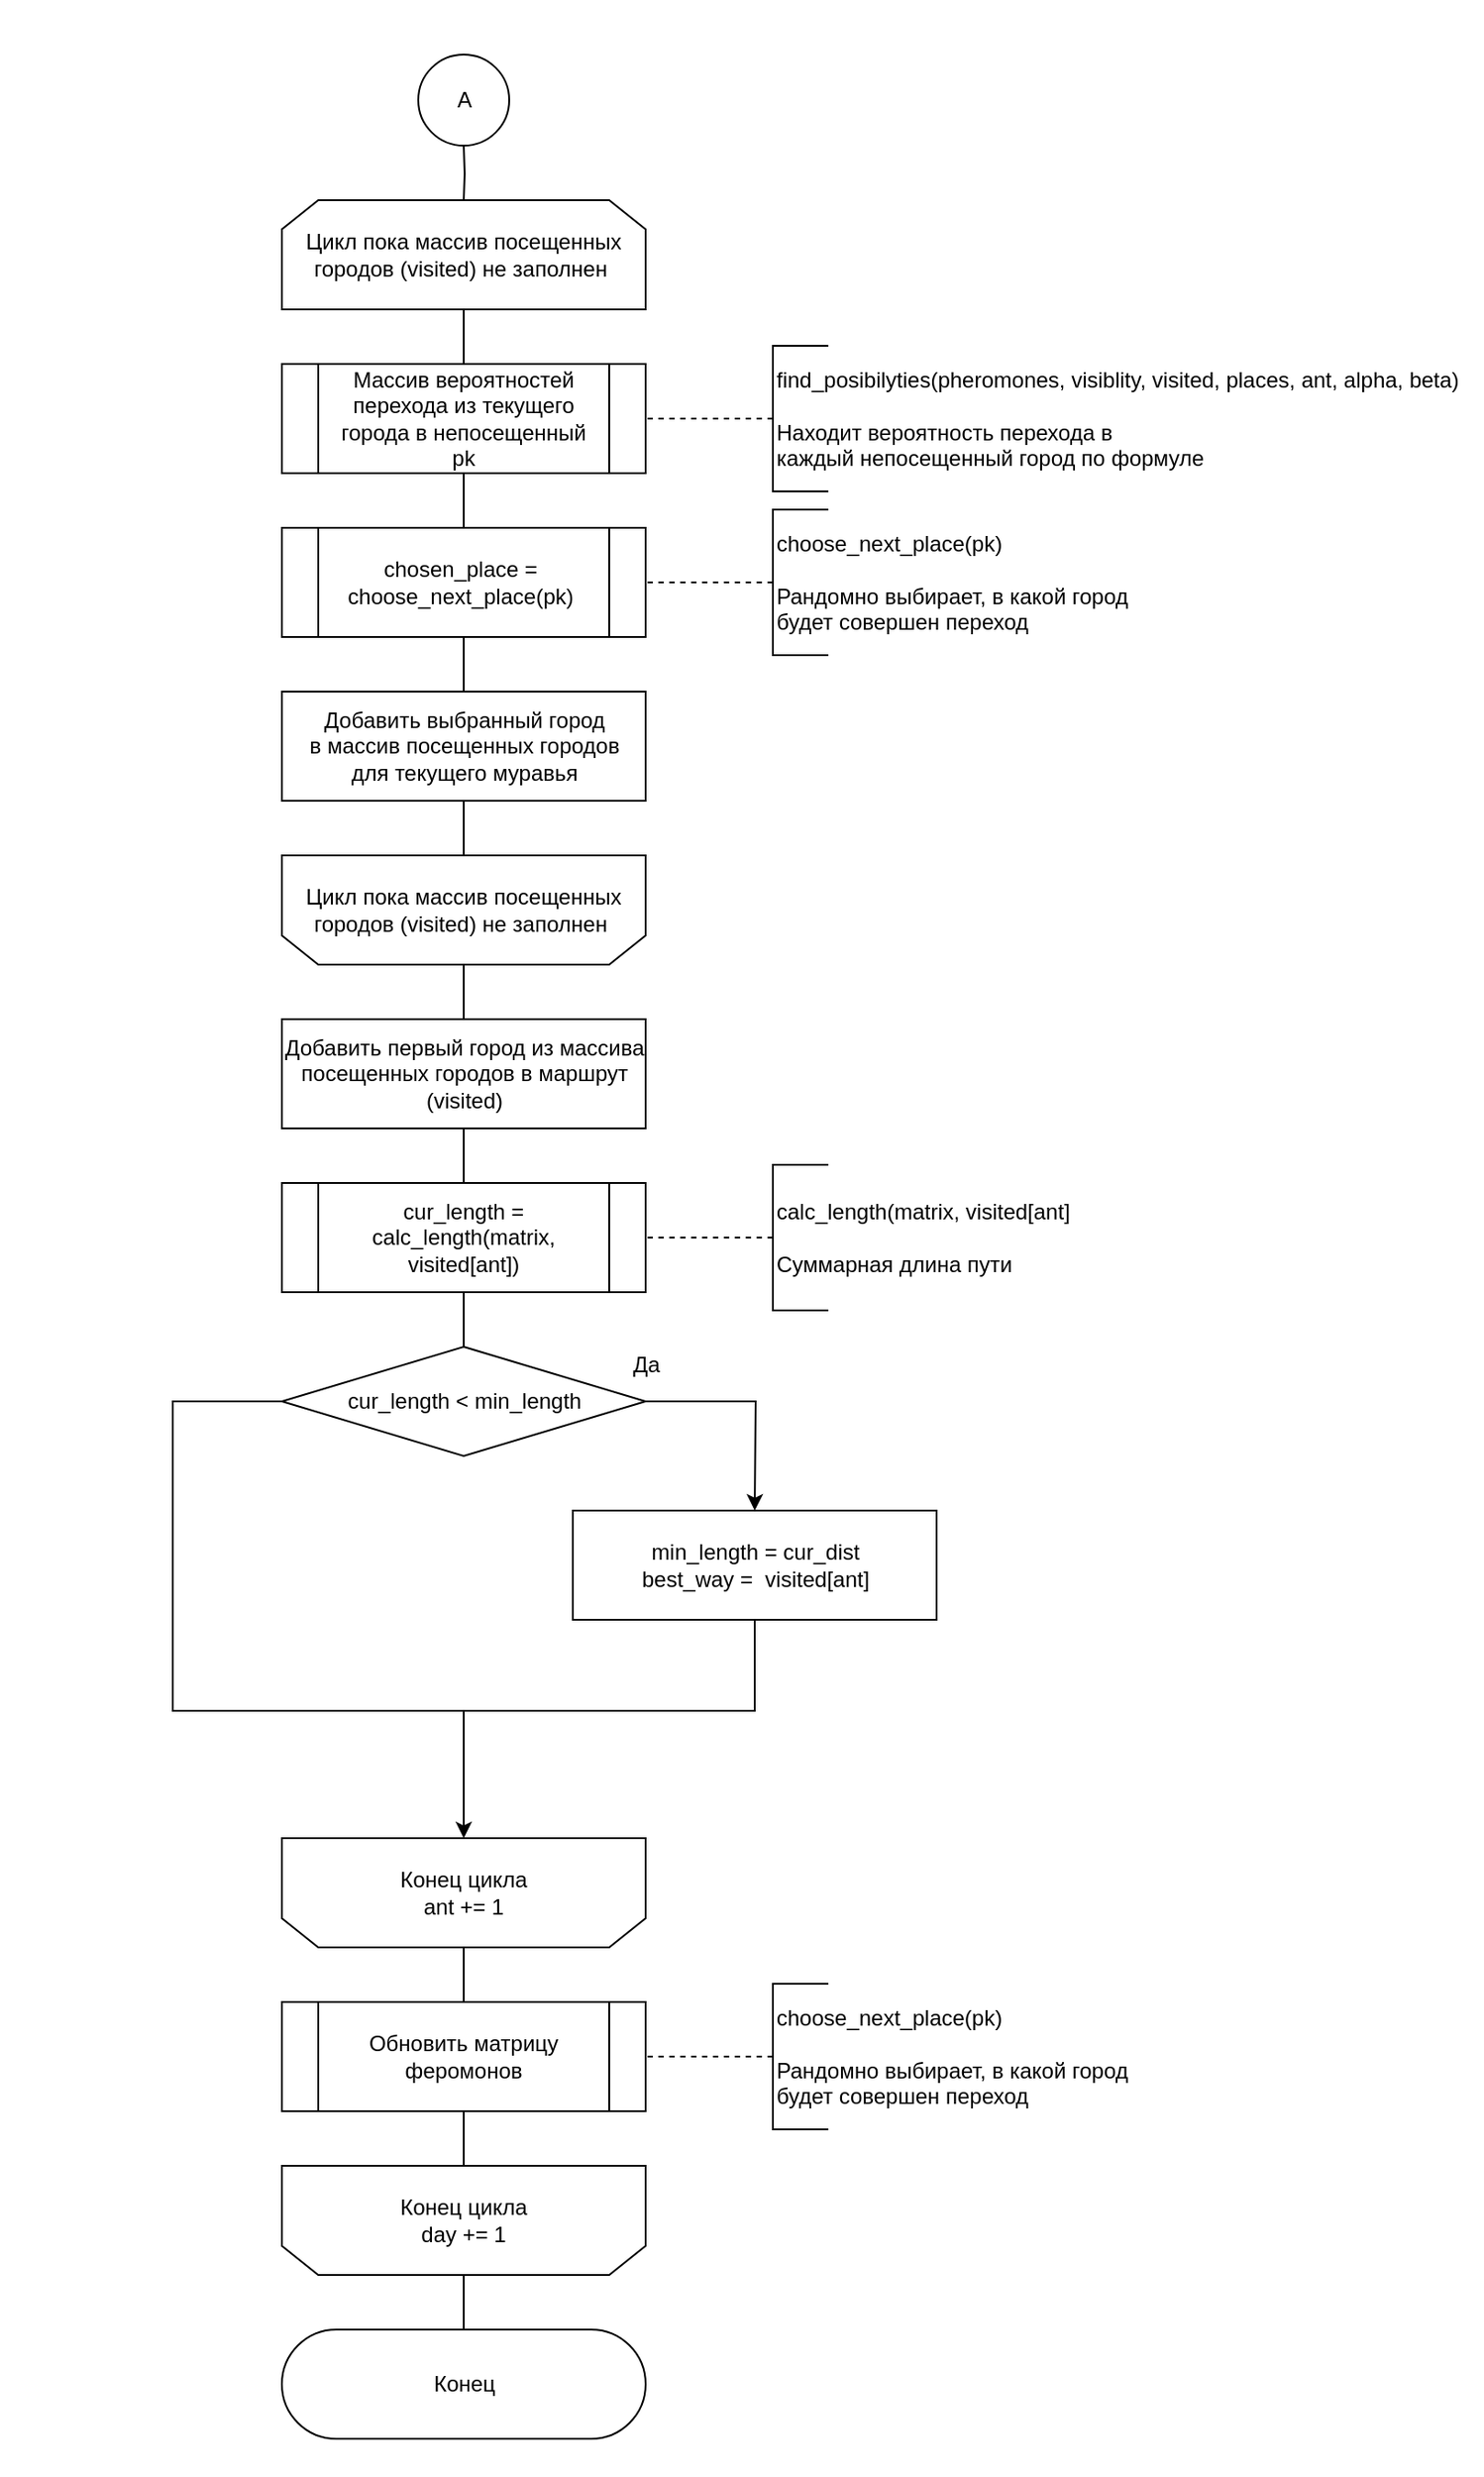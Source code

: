 <mxfile>
    <diagram id="QM2p47kPDZQZnexqTIiv" name="Страница 1">
        <mxGraphModel dx="2828" dy="2016" grid="0" gridSize="10" guides="1" tooltips="1" connect="1" arrows="1" fold="1" page="1" pageScale="1" pageWidth="1654" pageHeight="2336" math="0" shadow="0">
            <root>
                <mxCell id="0"/>
                <mxCell id="1" parent="0"/>
                <mxCell id="190" style="edgeStyle=orthogonalEdgeStyle;rounded=0;html=1;exitX=0.5;exitY=1;exitDx=0;exitDy=0;entryX=0.5;entryY=0;entryDx=0;entryDy=0;endArrow=none;endFill=0;" parent="1" target="189" edge="1">
                    <mxGeometry relative="1" as="geometry">
                        <mxPoint x="960" y="990" as="sourcePoint"/>
                    </mxGeometry>
                </mxCell>
                <mxCell id="191" style="edgeStyle=orthogonalEdgeStyle;rounded=0;html=1;exitX=0.5;exitY=1;exitDx=0;exitDy=0;endArrow=none;endFill=0;" parent="1" source="189" edge="1">
                    <mxGeometry relative="1" as="geometry">
                        <mxPoint x="960" y="1110" as="targetPoint"/>
                    </mxGeometry>
                </mxCell>
                <mxCell id="189" value="Цикл пока массив посещенных городов (visited) не заполнен&amp;nbsp;" style="shape=loopLimit;whiteSpace=wrap;html=1;direction=east" parent="1" vertex="1">
                    <mxGeometry x="860" y="1020" width="200" height="60" as="geometry"/>
                </mxCell>
                <mxCell id="200" style="edgeStyle=orthogonalEdgeStyle;html=1;exitX=0.5;exitY=1;exitDx=0;exitDy=0;entryX=0.5;entryY=0;entryDx=0;entryDy=0;rounded=0;endArrow=none;endFill=0;" parent="1" source="192" target="197" edge="1">
                    <mxGeometry relative="1" as="geometry"/>
                </mxCell>
                <mxCell id="192" value="Массив вероятностей перехода из текущего города в непосещенный&lt;br&gt;pk" style="shape=process;whiteSpace=wrap;html=1;backgroundOutline=1;" parent="1" vertex="1">
                    <mxGeometry x="860" y="1110" width="200" height="60" as="geometry"/>
                </mxCell>
                <mxCell id="195" value="find_posibilyties(pheromones, visiblity, visited, places, ant, alpha, beta)&lt;br&gt;&lt;br&gt;Находит вероятность перехода в &lt;br&gt;каждый непосещенный город по формуле" style="html=1;dashed=0;whitespace=wrap;shape=partialRectangle;right=0;align=left;" parent="1" vertex="1">
                    <mxGeometry x="1130" y="1100" width="30" height="80" as="geometry"/>
                </mxCell>
                <mxCell id="196" value="" style="edgeStyle=orthogonalEdgeStyle;rounded=0;orthogonalLoop=1;jettySize=auto;html=1;endArrow=none;endFill=0;dashed=1;entryX=1;entryY=0.5;entryDx=0;entryDy=0;" parent="1" source="195" target="192" edge="1">
                    <mxGeometry relative="1" as="geometry">
                        <mxPoint x="1070" y="1140" as="targetPoint"/>
                    </mxGeometry>
                </mxCell>
                <mxCell id="201" style="edgeStyle=orthogonalEdgeStyle;rounded=0;html=1;exitX=0.5;exitY=1;exitDx=0;exitDy=0;entryX=0.5;entryY=0;entryDx=0;entryDy=0;endArrow=none;endFill=0;" parent="1" source="197" target="198" edge="1">
                    <mxGeometry relative="1" as="geometry"/>
                </mxCell>
                <mxCell id="197" value="chosen_place =&amp;nbsp;&lt;br&gt;&lt;span style=&quot;text-align: left&quot;&gt;choose_next_place(pk)&lt;/span&gt;&amp;nbsp;" style="shape=process;whiteSpace=wrap;html=1;backgroundOutline=1;" parent="1" vertex="1">
                    <mxGeometry x="860" y="1200" width="200" height="60" as="geometry"/>
                </mxCell>
                <mxCell id="202" style="edgeStyle=orthogonalEdgeStyle;rounded=0;html=1;exitX=0.5;exitY=1;exitDx=0;exitDy=0;entryX=0.5;entryY=1;entryDx=0;entryDy=0;endArrow=none;endFill=0;" parent="1" source="198" target="199" edge="1">
                    <mxGeometry relative="1" as="geometry"/>
                </mxCell>
                <mxCell id="198" value="Добавить выбранный город&lt;br&gt;в массив посещенных городов&lt;br&gt;для текущего муравья" style="html=1;dashed=0;whitespace=wrap;" parent="1" vertex="1">
                    <mxGeometry x="860" y="1290" width="200" height="60" as="geometry"/>
                </mxCell>
                <mxCell id="219" style="edgeStyle=orthogonalEdgeStyle;rounded=0;html=1;exitX=0.5;exitY=0;exitDx=0;exitDy=0;entryX=0.5;entryY=0;entryDx=0;entryDy=0;endArrow=none;endFill=0;" parent="1" source="199" target="206" edge="1">
                    <mxGeometry relative="1" as="geometry"/>
                </mxCell>
                <mxCell id="199" value="Цикл пока массив посещенных городов (visited) не заполнен&amp;nbsp;" style="shape=loopLimit;whiteSpace=wrap;html=1;strokeWidth=1;direction=west;" parent="1" vertex="1">
                    <mxGeometry x="860" y="1380" width="200" height="60" as="geometry"/>
                </mxCell>
                <mxCell id="204" value="choose_next_place(pk)&lt;br&gt;&lt;br&gt;Рандомно выбирает, в какой город&lt;br&gt;будет совершен переход" style="html=1;dashed=0;whitespace=wrap;shape=partialRectangle;right=0;align=left;" parent="1" vertex="1">
                    <mxGeometry x="1130" y="1190" width="30" height="80" as="geometry"/>
                </mxCell>
                <mxCell id="205" value="" style="edgeStyle=orthogonalEdgeStyle;rounded=0;orthogonalLoop=1;jettySize=auto;html=1;endArrow=none;endFill=0;dashed=1;entryX=1;entryY=0.5;entryDx=0;entryDy=0;" parent="1" source="204" target="197" edge="1">
                    <mxGeometry relative="1" as="geometry">
                        <mxPoint x="1070" y="1230" as="targetPoint"/>
                    </mxGeometry>
                </mxCell>
                <mxCell id="218" style="edgeStyle=orthogonalEdgeStyle;rounded=0;html=1;exitX=0.5;exitY=1;exitDx=0;exitDy=0;entryX=0.5;entryY=0;entryDx=0;entryDy=0;endArrow=none;endFill=0;" parent="1" source="206" target="207" edge="1">
                    <mxGeometry relative="1" as="geometry"/>
                </mxCell>
                <mxCell id="206" value="Добавить первый город из массива&lt;br&gt;посещенных городов в маршрут&lt;br&gt;(visited)" style="html=1;dashed=0;whitespace=wrap;" parent="1" vertex="1">
                    <mxGeometry x="860" y="1470" width="200" height="60" as="geometry"/>
                </mxCell>
                <mxCell id="217" style="edgeStyle=orthogonalEdgeStyle;rounded=0;html=1;exitX=0.5;exitY=1;exitDx=0;exitDy=0;entryX=0.5;entryY=0;entryDx=0;entryDy=0;endArrow=none;endFill=0;" parent="1" source="207" target="213" edge="1">
                    <mxGeometry relative="1" as="geometry"/>
                </mxCell>
                <mxCell id="207" value="cur_length = calc_length(matrix, visited[ant])" style="shape=process;whiteSpace=wrap;html=1;backgroundOutline=1;" parent="1" vertex="1">
                    <mxGeometry x="860" y="1560" width="200" height="60" as="geometry"/>
                </mxCell>
                <mxCell id="223" style="edgeStyle=orthogonalEdgeStyle;rounded=0;html=1;exitX=0.5;exitY=0;exitDx=0;exitDy=0;entryX=0.5;entryY=0;entryDx=0;entryDy=0;endArrow=none;endFill=0;" parent="1" source="208" target="220" edge="1">
                    <mxGeometry relative="1" as="geometry"/>
                </mxCell>
                <mxCell id="208" value="Конец цикла&lt;br&gt;ant += 1" style="shape=loopLimit;whiteSpace=wrap;html=1;strokeWidth=1;direction=west;" parent="1" vertex="1">
                    <mxGeometry x="860" y="1920" width="200" height="60" as="geometry"/>
                </mxCell>
                <mxCell id="210" value="Конец" style="html=1;dashed=0;whitespace=wrap;shape=mxgraph.dfd.start" parent="1" vertex="1">
                    <mxGeometry x="860" y="2190" width="200" height="60" as="geometry"/>
                </mxCell>
                <mxCell id="211" style="edgeStyle=orthogonalEdgeStyle;rounded=0;orthogonalLoop=1;jettySize=auto;html=1;exitX=1;exitY=0.5;exitDx=0;exitDy=0;endArrow=classic;endFill=1;" parent="1" source="213" edge="1">
                    <mxGeometry relative="1" as="geometry">
                        <mxPoint x="1120" y="1740" as="targetPoint"/>
                    </mxGeometry>
                </mxCell>
                <mxCell id="212" style="edgeStyle=orthogonalEdgeStyle;html=1;exitX=0;exitY=0.5;exitDx=0;exitDy=0;endArrow=none;endFill=0;rounded=0;" parent="1" source="213" edge="1">
                    <mxGeometry relative="1" as="geometry">
                        <mxPoint x="960" y="1850" as="targetPoint"/>
                        <Array as="points">
                            <mxPoint x="800" y="1680"/>
                            <mxPoint x="800" y="1850"/>
                            <mxPoint x="960" y="1850"/>
                        </Array>
                    </mxGeometry>
                </mxCell>
                <mxCell id="213" value="cur_length &amp;lt; min_length" style="shape=rhombus;html=1;dashed=0;whitespace=wrap;perimeter=rhombusPerimeter;" parent="1" vertex="1">
                    <mxGeometry x="860" y="1650" width="200" height="60" as="geometry"/>
                </mxCell>
                <mxCell id="214" value="Да" style="text;html=1;align=center;verticalAlign=middle;resizable=0;points=[];autosize=1;strokeColor=none;" parent="1" vertex="1">
                    <mxGeometry x="1045" y="1650" width="30" height="20" as="geometry"/>
                </mxCell>
                <mxCell id="215" style="edgeStyle=orthogonalEdgeStyle;rounded=0;html=1;exitX=0.5;exitY=1;exitDx=0;exitDy=0;endArrow=classic;endFill=1;entryX=0.5;entryY=1;entryDx=0;entryDy=0;" parent="1" source="216" target="208" edge="1">
                    <mxGeometry relative="1" as="geometry">
                        <mxPoint x="960" y="1850" as="targetPoint"/>
                        <Array as="points">
                            <mxPoint x="1120" y="1850"/>
                            <mxPoint x="960" y="1850"/>
                        </Array>
                    </mxGeometry>
                </mxCell>
                <mxCell id="216" value="min_length = cur_dist&lt;br&gt;best_way =&amp;nbsp; visited[ant]" style="html=1;dashed=0;whitespace=wrap;" parent="1" vertex="1">
                    <mxGeometry x="1020" y="1740" width="200" height="60" as="geometry"/>
                </mxCell>
                <mxCell id="224" style="edgeStyle=orthogonalEdgeStyle;rounded=0;html=1;exitX=0.5;exitY=1;exitDx=0;exitDy=0;entryX=0.5;entryY=1;entryDx=0;entryDy=0;endArrow=none;endFill=0;" parent="1" source="220" target="222" edge="1">
                    <mxGeometry relative="1" as="geometry"/>
                </mxCell>
                <mxCell id="220" value="Обновить матрицу феромонов" style="shape=process;whiteSpace=wrap;html=1;backgroundOutline=1;" parent="1" vertex="1">
                    <mxGeometry x="860" y="2010" width="200" height="60" as="geometry"/>
                </mxCell>
                <mxCell id="225" style="edgeStyle=orthogonalEdgeStyle;rounded=0;html=1;exitX=0.5;exitY=0;exitDx=0;exitDy=0;endArrow=none;endFill=0;entryX=0.5;entryY=0.5;entryDx=0;entryDy=-30;entryPerimeter=0;" parent="1" source="222" target="210" edge="1">
                    <mxGeometry relative="1" as="geometry">
                        <mxPoint x="960" y="2180" as="targetPoint"/>
                    </mxGeometry>
                </mxCell>
                <mxCell id="222" value="Конец цикла&lt;br&gt;day += 1" style="shape=loopLimit;whiteSpace=wrap;html=1;strokeWidth=1;direction=west;" parent="1" vertex="1">
                    <mxGeometry x="860" y="2100" width="200" height="60" as="geometry"/>
                </mxCell>
                <mxCell id="226" value="choose_next_place(pk)&lt;br&gt;&lt;br&gt;Рандомно выбирает, в какой город&lt;br&gt;будет совершен переход" style="html=1;dashed=0;whitespace=wrap;shape=partialRectangle;right=0;align=left;" parent="1" vertex="1">
                    <mxGeometry x="1130" y="2000" width="30" height="80" as="geometry"/>
                </mxCell>
                <mxCell id="227" value="" style="edgeStyle=orthogonalEdgeStyle;rounded=0;orthogonalLoop=1;jettySize=auto;html=1;endArrow=none;endFill=0;dashed=1;entryX=1;entryY=0.5;entryDx=0;entryDy=0;" parent="1" source="226" edge="1">
                    <mxGeometry relative="1" as="geometry">
                        <mxPoint x="1060" y="2040" as="targetPoint"/>
                    </mxGeometry>
                </mxCell>
                <mxCell id="228" value="calc_length(matrix, visited[ant]&lt;br&gt;&lt;br&gt;Суммарная длина пути" style="html=1;dashed=0;whitespace=wrap;shape=partialRectangle;right=0;align=left;" parent="1" vertex="1">
                    <mxGeometry x="1130" y="1550" width="30" height="80" as="geometry"/>
                </mxCell>
                <mxCell id="229" value="" style="edgeStyle=orthogonalEdgeStyle;rounded=0;orthogonalLoop=1;jettySize=auto;html=1;endArrow=none;endFill=0;dashed=1;entryX=1;entryY=0.5;entryDx=0;entryDy=0;" parent="1" source="228" edge="1">
                    <mxGeometry relative="1" as="geometry">
                        <mxPoint x="1060" y="1590" as="targetPoint"/>
                    </mxGeometry>
                </mxCell>
                <mxCell id="230" value="A" style="shape=ellipse;html=1;dashed=0;whitespace=wrap;aspect=fixed;perimeter=ellipsePerimeter;" parent="1" vertex="1">
                    <mxGeometry x="935" y="940" width="50" height="50" as="geometry"/>
                </mxCell>
                <mxCell id="231" value="" style="whiteSpace=wrap;html=1;fillColor=none;strokeColor=none;" vertex="1" parent="1">
                    <mxGeometry x="705" y="910" width="815" height="1360" as="geometry"/>
                </mxCell>
            </root>
        </mxGraphModel>
    </diagram>
</mxfile>